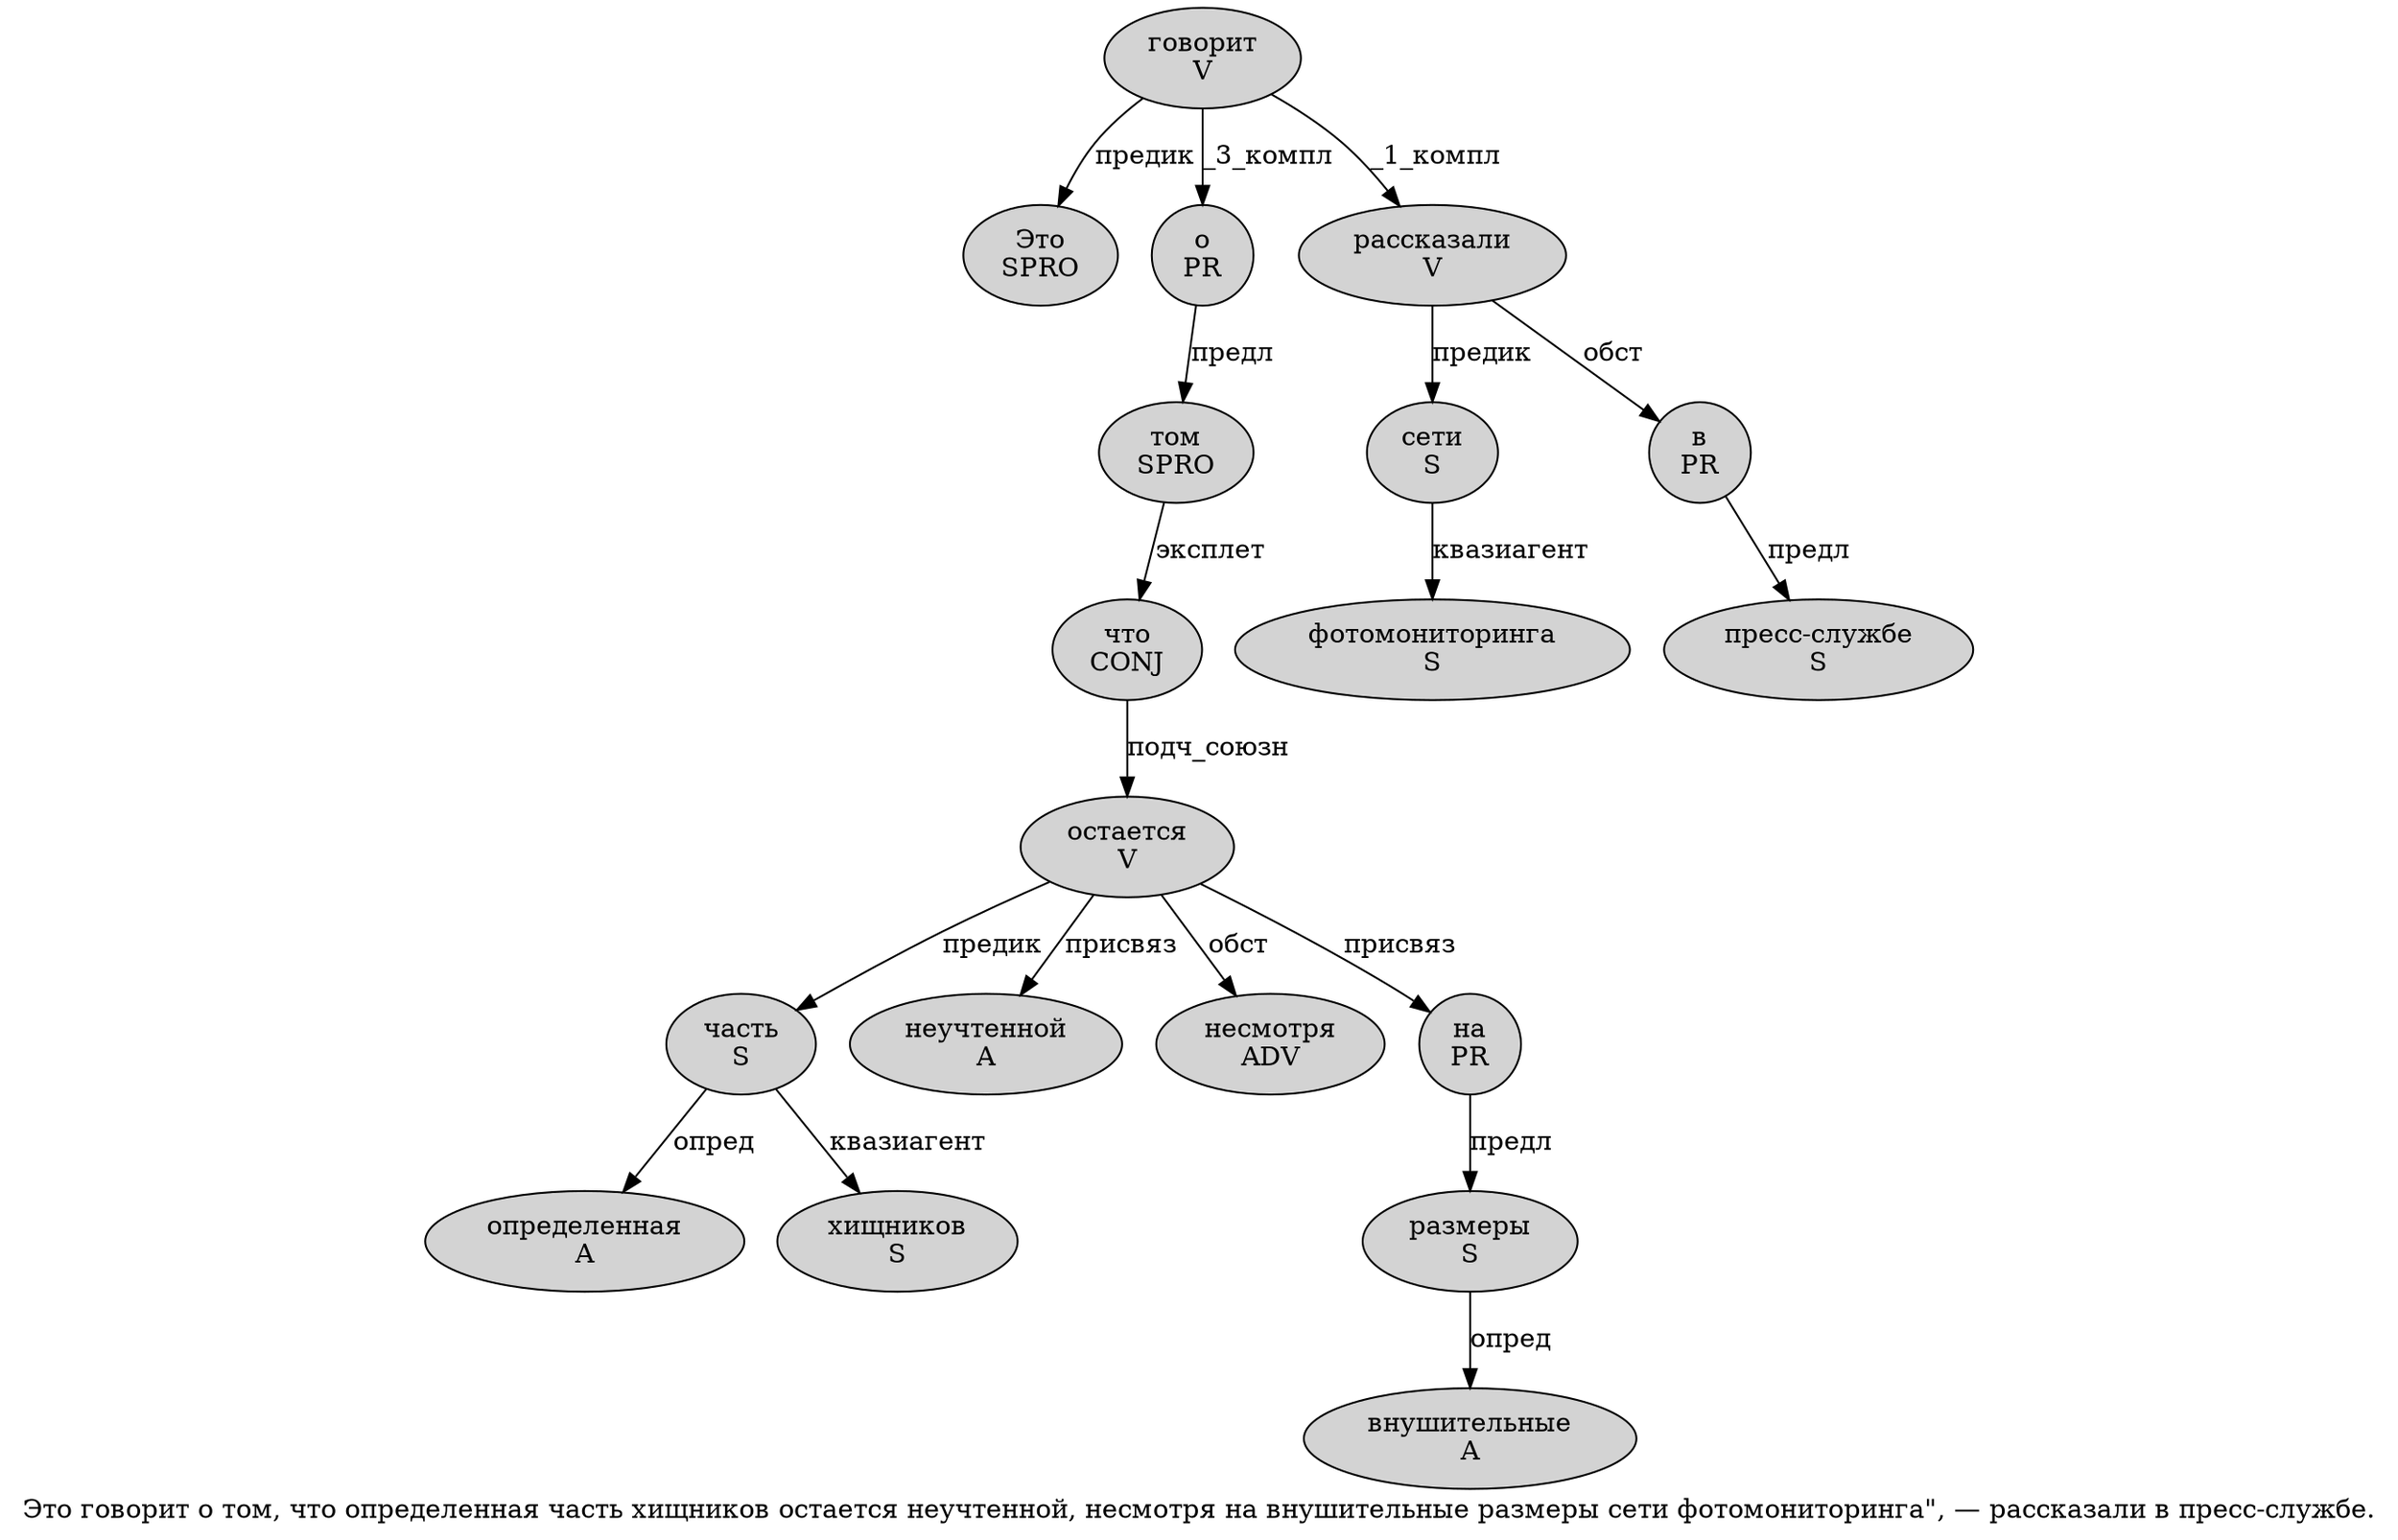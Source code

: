 digraph SENTENCE_704 {
	graph [label="Это говорит о том, что определенная часть хищников остается неучтенной, несмотря на внушительные размеры сети фотомониторинга\", — рассказали в пресс-службе."]
	node [style=filled]
		0 [label="Это
SPRO" color="" fillcolor=lightgray penwidth=1 shape=ellipse]
		1 [label="говорит
V" color="" fillcolor=lightgray penwidth=1 shape=ellipse]
		2 [label="о
PR" color="" fillcolor=lightgray penwidth=1 shape=ellipse]
		3 [label="том
SPRO" color="" fillcolor=lightgray penwidth=1 shape=ellipse]
		5 [label="что
CONJ" color="" fillcolor=lightgray penwidth=1 shape=ellipse]
		6 [label="определенная
A" color="" fillcolor=lightgray penwidth=1 shape=ellipse]
		7 [label="часть
S" color="" fillcolor=lightgray penwidth=1 shape=ellipse]
		8 [label="хищников
S" color="" fillcolor=lightgray penwidth=1 shape=ellipse]
		9 [label="остается
V" color="" fillcolor=lightgray penwidth=1 shape=ellipse]
		10 [label="неучтенной
A" color="" fillcolor=lightgray penwidth=1 shape=ellipse]
		12 [label="несмотря
ADV" color="" fillcolor=lightgray penwidth=1 shape=ellipse]
		13 [label="на
PR" color="" fillcolor=lightgray penwidth=1 shape=ellipse]
		14 [label="внушительные
A" color="" fillcolor=lightgray penwidth=1 shape=ellipse]
		15 [label="размеры
S" color="" fillcolor=lightgray penwidth=1 shape=ellipse]
		16 [label="сети
S" color="" fillcolor=lightgray penwidth=1 shape=ellipse]
		17 [label="фотомониторинга
S" color="" fillcolor=lightgray penwidth=1 shape=ellipse]
		21 [label="рассказали
V" color="" fillcolor=lightgray penwidth=1 shape=ellipse]
		22 [label="в
PR" color="" fillcolor=lightgray penwidth=1 shape=ellipse]
		23 [label="пресс-службе
S" color="" fillcolor=lightgray penwidth=1 shape=ellipse]
			13 -> 15 [label="предл"]
			5 -> 9 [label="подч_союзн"]
			9 -> 7 [label="предик"]
			9 -> 10 [label="присвяз"]
			9 -> 12 [label="обст"]
			9 -> 13 [label="присвяз"]
			22 -> 23 [label="предл"]
			2 -> 3 [label="предл"]
			16 -> 17 [label="квазиагент"]
			3 -> 5 [label="эксплет"]
			15 -> 14 [label="опред"]
			1 -> 0 [label="предик"]
			1 -> 2 [label="_3_компл"]
			1 -> 21 [label="_1_компл"]
			7 -> 6 [label="опред"]
			7 -> 8 [label="квазиагент"]
			21 -> 16 [label="предик"]
			21 -> 22 [label="обст"]
}